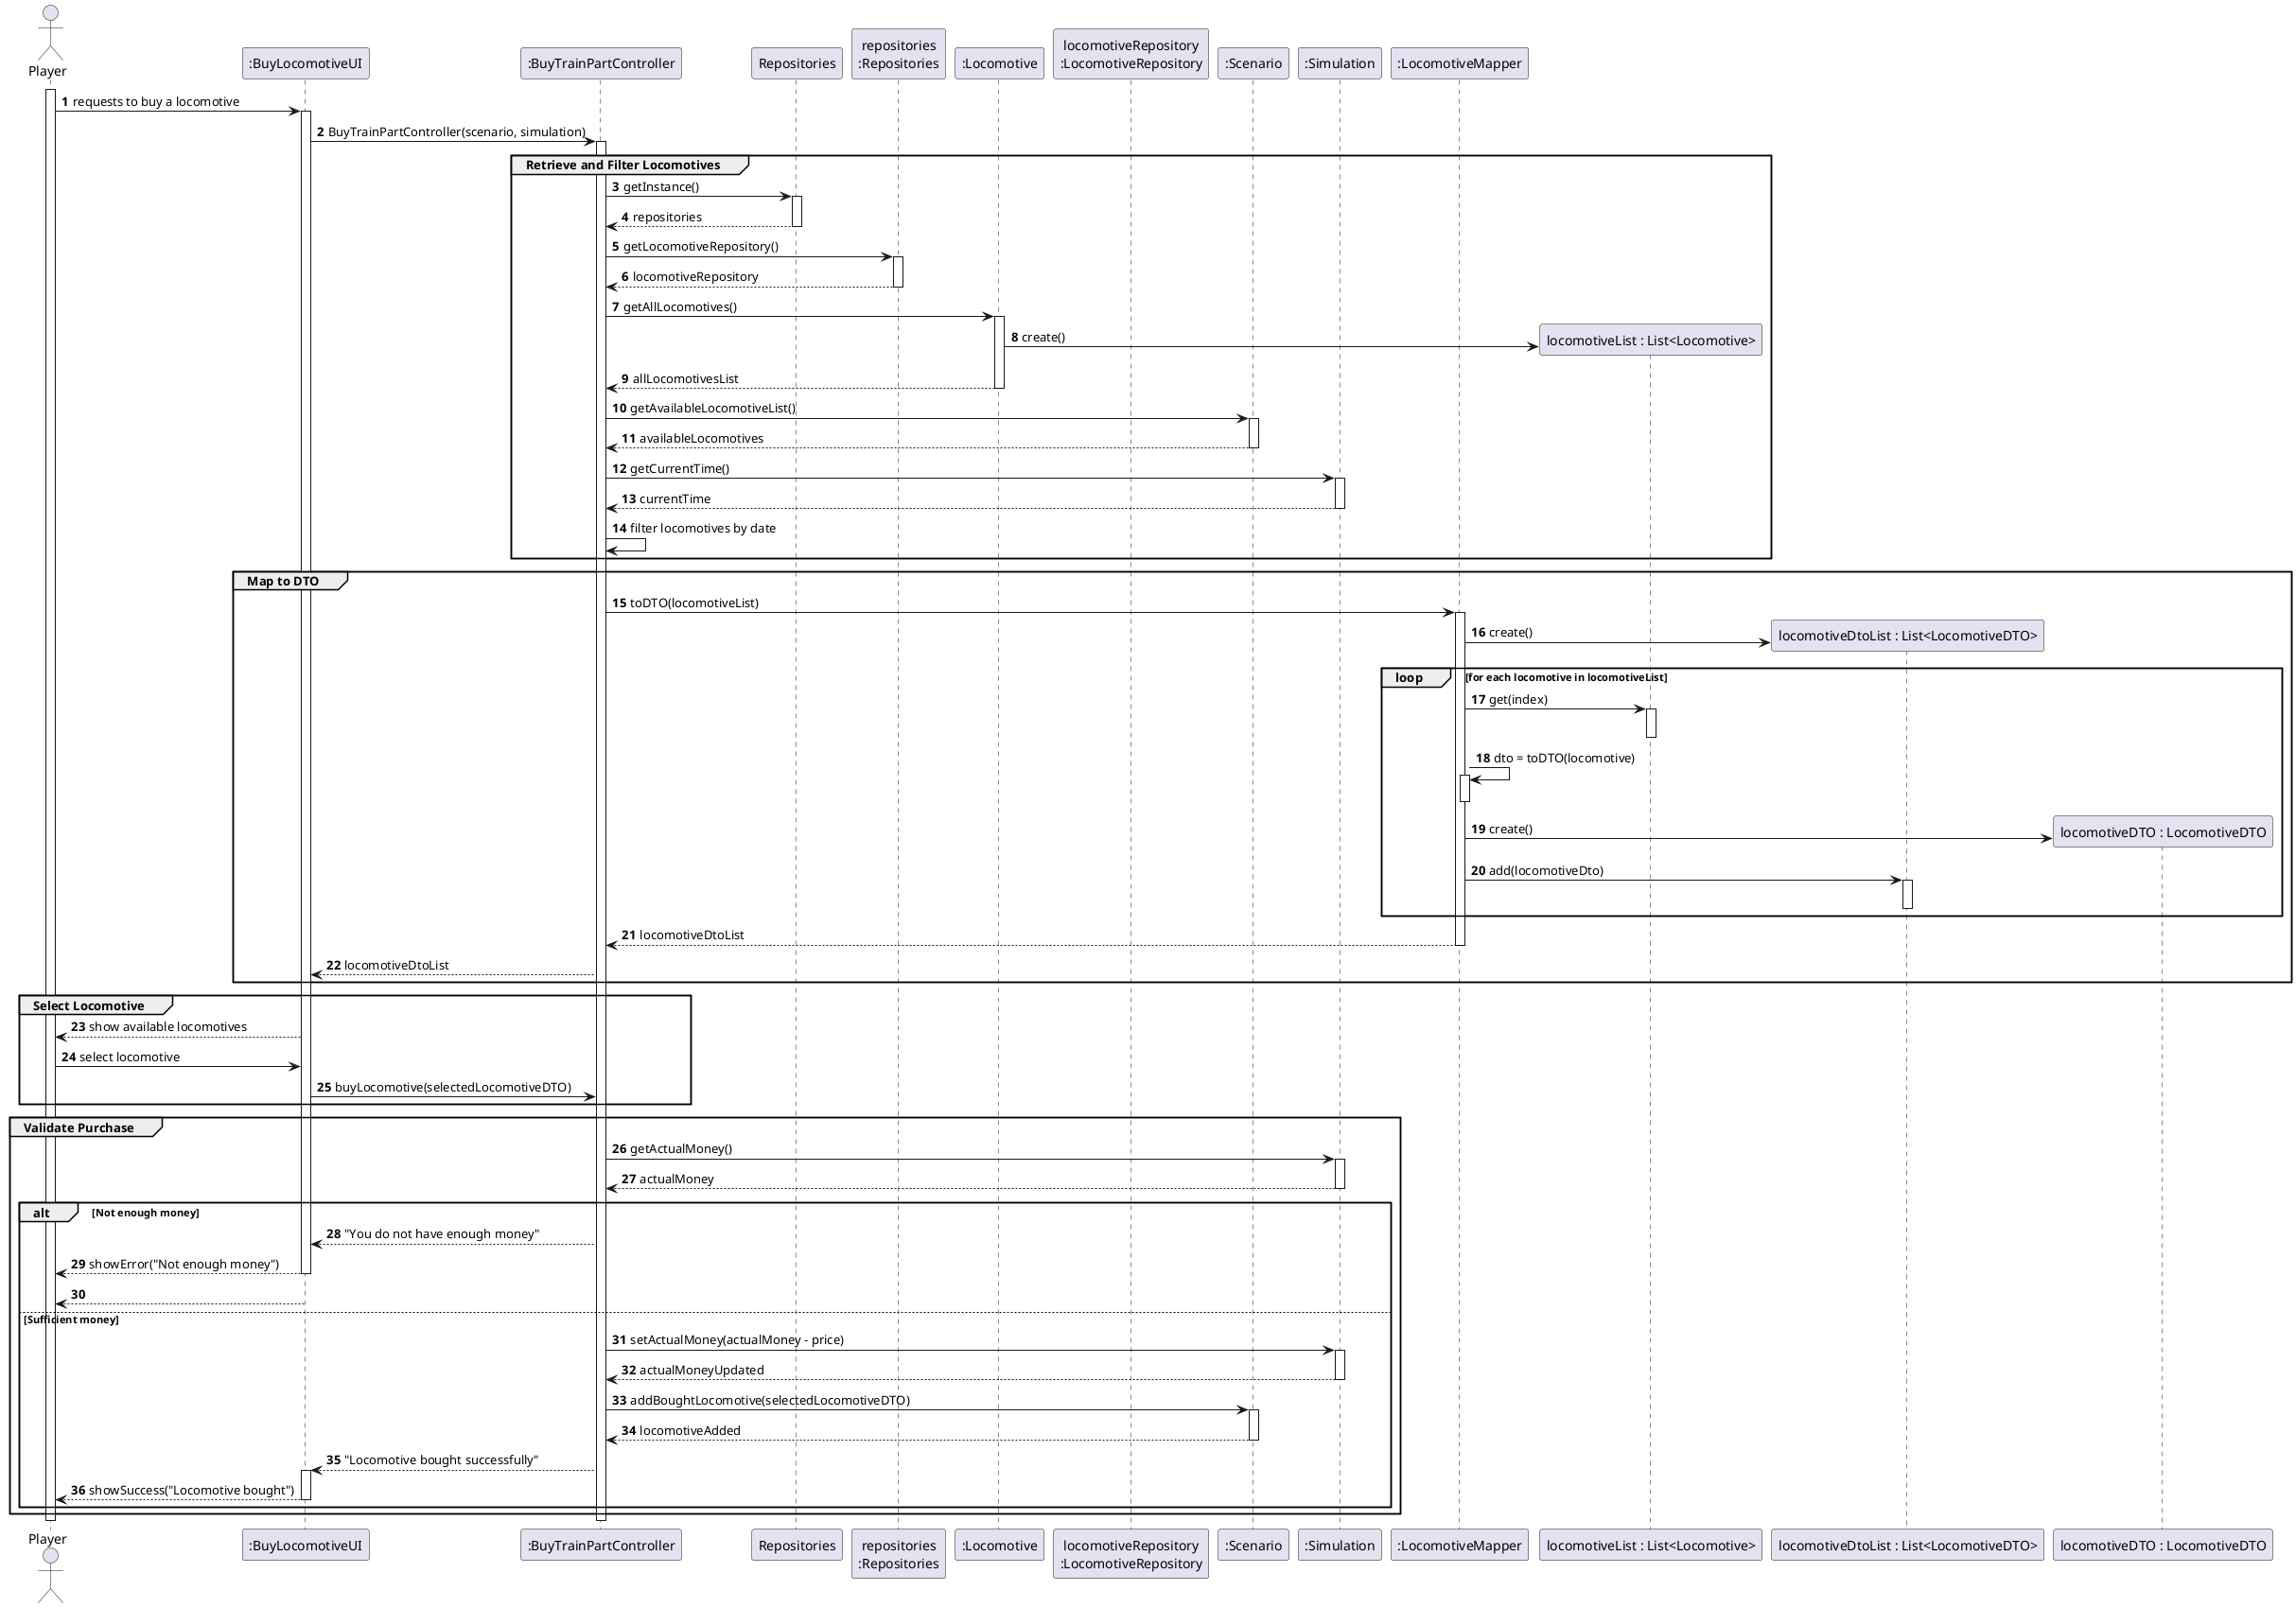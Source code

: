 @startuml
skinparam packageStyle rectangle
skinparam shadowing false
skinparam linetype ortho
autonumber

actor "Player" as PLY
participant ":BuyLocomotiveUI" as UI
participant ":BuyTrainPartController" as CTRL
participant "Repositories" as REPOS
participant "repositories\n:Repositories" as REPOS_INST
participant ":Locomotive" as LOC
participant "locomotiveRepository\n:LocomotiveRepository" as LOC_REP_INST
participant ":Scenario" as SCENARIO
participant ":Simulation" as SIMULATION
participant ":LocomotiveMapper" as MAPPER

participant "locomotiveList : List<Locomotive>" as LOC_LIST
participant "locomotiveDtoList : List<LocomotiveDTO>" as LOC_DTO_LIST
participant "locomotiveDTO : LocomotiveDTO" as LOC_DTO

activate PLY
    PLY -> UI : requests to buy a locomotive
    activate UI
    UI -> CTRL : BuyTrainPartController(scenario, simulation)
    activate CTRL

    group Retrieve and Filter Locomotives
        CTRL -> REPOS : getInstance()
        activate REPOS
        REPOS --> CTRL : repositories
        deactivate REPOS

        CTRL -> REPOS_INST : getLocomotiveRepository()
        activate REPOS_INST
        REPOS_INST --> CTRL : locomotiveRepository
        deactivate REPOS_INST

        CTRL -> LOC  : getAllLocomotives()
        activate LOC
        LOC -> LOC_LIST** : create()
        LOC --> CTRL : allLocomotivesList

        deactivate LOC

        CTRL -> SCENARIO : getAvailableLocomotiveList()
        activate SCENARIO
        SCENARIO --> CTRL : availableLocomotives
        deactivate SCENARIO

        CTRL -> SIMULATION : getCurrentTime()
        activate SIMULATION
        SIMULATION --> CTRL : currentTime
        deactivate SIMULATION

        CTRL -> CTRL : filter locomotives by date
    end

    group Map to DTO
        CTRL -> MAPPER : toDTO(locomotiveList)
        activate MAPPER

            MAPPER -> LOC_DTO_LIST** : create()

            loop for each locomotive in locomotiveList
                MAPPER -> LOC_LIST : get(index)
                activate LOC_LIST
                deactivate LOC_LIST

                MAPPER -> MAPPER : dto = toDTO(locomotive)
                activate MAPPER
                deactivate MAPPER

                MAPPER -> LOC_DTO** : create()
                MAPPER -> LOC_DTO_LIST : add(locomotiveDto)
                activate LOC_DTO_LIST
                deactivate LOC_DTO_LIST
            end loop

            MAPPER --> CTRL : locomotiveDtoList
        deactivate MAPPER

        CTRL --> UI : locomotiveDtoList
    end

    group Select Locomotive
        UI --> PLY : show available locomotives

        PLY -> UI : select locomotive


        UI -> CTRL : buyLocomotive(selectedLocomotiveDTO)
    end

    group Validate Purchase
        CTRL -> SIMULATION : getActualMoney()
        activate SIMULATION
        SIMULATION --> CTRL : actualMoney
        deactivate SIMULATION

        alt Not enough money
            CTRL --> UI : "You do not have enough money"
            UI --> PLY : showError("Not enough money")

            deactivate UI
            return
        else Sufficient money
            CTRL -> SIMULATION : setActualMoney(actualMoney - price)

            activate SIMULATION
            SIMULATION --> CTRL : actualMoneyUpdated
            deactivate SIMULATION
            CTRL -> SCENARIO : addBoughtLocomotive(selectedLocomotiveDTO)
            activate SCENARIO
            SCENARIO --> CTRL : locomotiveAdded
            deactivate SCENARIO

            CTRL --> UI : "Locomotive bought successfully"
            activate UI

            UI --> PLY : showSuccess("Locomotive bought")
            deactivate UI

        end
    end

deactivate CTRL
deactivate UI
deactivate PLY
@enduml
